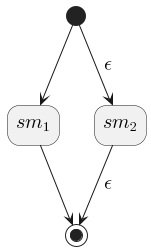 @startuml

`
@startuml
hide empty description

state "<math>sm_1</math>" as sm1
state "<math>sm_2</math>" as sm2

[*] --> sm1
[*] --> sm2 : <math>\epsilon</math>
sm1 --> [*]
sm2 --> [*] : <math>\epsilon</math>

@enduml
`

@enduml